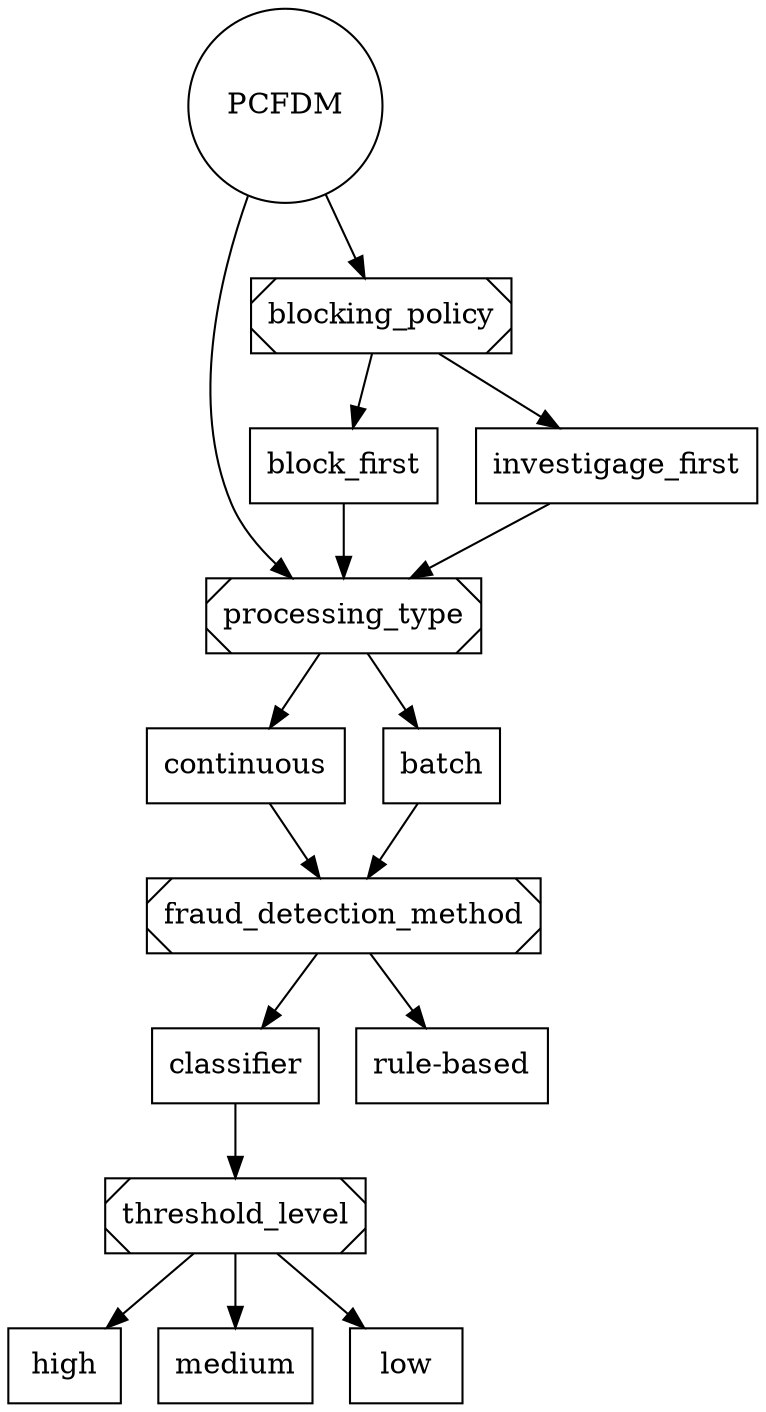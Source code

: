 digraph G { 
rankdir = BT; 
edge[dir=back]; 
PCFDM[shape=circle]
"blocking_policy"[shape=polygon, style=diagonals]
"block_first"[shape=box]
"processing_type"[shape=polygon, style=diagonals]
"continuous"[shape=box]
"fraud_detection_method"[shape=polygon, style=diagonals]
"classifier"[shape=box]
"threshold_level"[shape=polygon, style=diagonals]
"high"[shape=box]
"medium"[shape=box]
"low"[shape=box]
"rule-based"[shape=box]
"batch"[shape=box]
"investigage_first"[shape=box]
"high"->"threshold_level"
"medium"->"threshold_level"
"low"->"threshold_level"
"threshold_level"->"classifier"
"classifier"->"fraud_detection_method"
"rule-based"->"fraud_detection_method"
"fraud_detection_method"->"continuous"
"continuous"->"processing_type"
"fraud_detection_method"->"batch"
"batch"->"processing_type"
"processing_type"->"block_first"
"block_first"->"blocking_policy"
"processing_type"->"investigage_first"
"investigage_first"->"blocking_policy"
"blocking_policy"->PCFDM
"processing_type"->PCFDM
}
